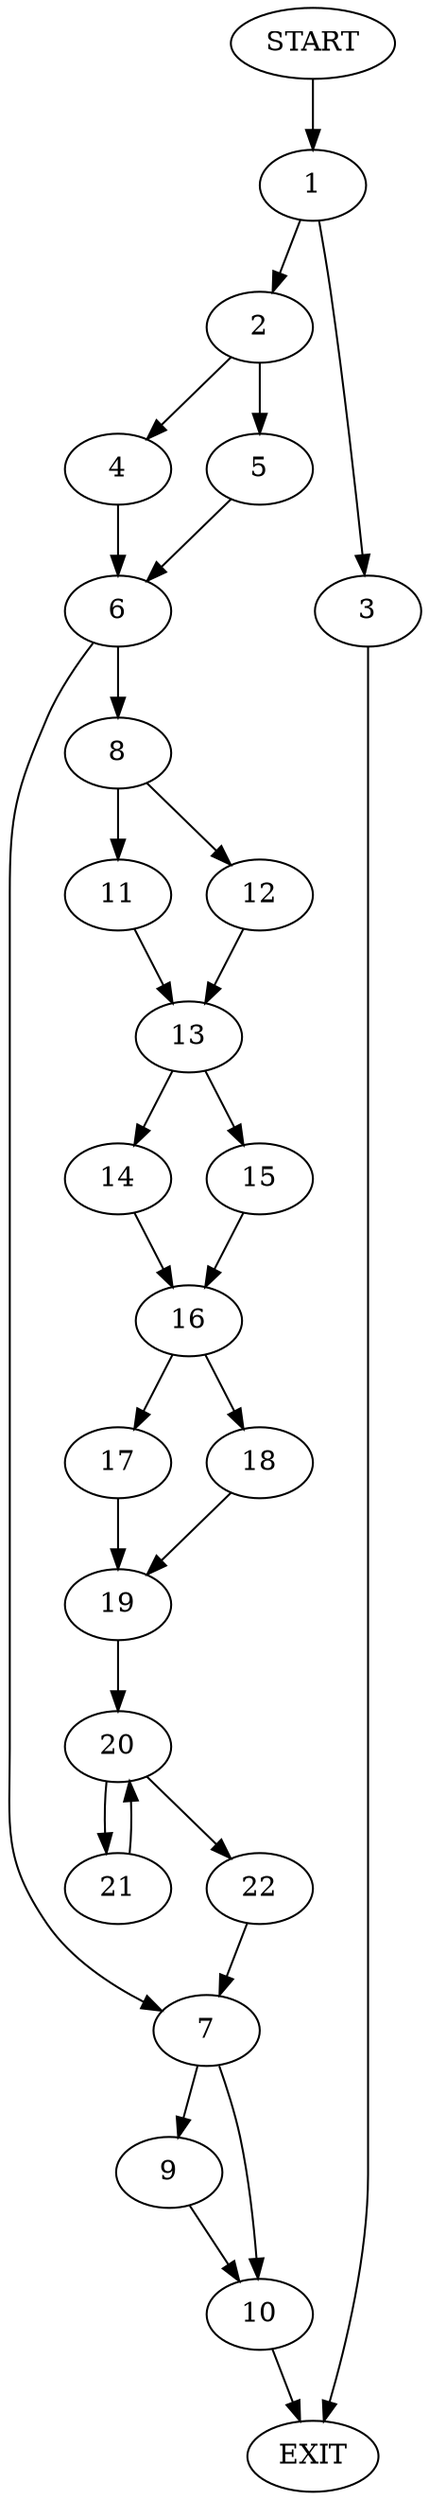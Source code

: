 digraph {
0 [label="START"]
23 [label="EXIT"]
0 -> 1
1 -> 2
1 -> 3
2 -> 4
2 -> 5
3 -> 23
5 -> 6
4 -> 6
6 -> 7
6 -> 8
7 -> 9
7 -> 10
8 -> 11
8 -> 12
11 -> 13
12 -> 13
13 -> 14
13 -> 15
15 -> 16
14 -> 16
16 -> 17
16 -> 18
18 -> 19
17 -> 19
19 -> 20
20 -> 21
20 -> 22
22 -> 7
21 -> 20
10 -> 23
9 -> 10
}

